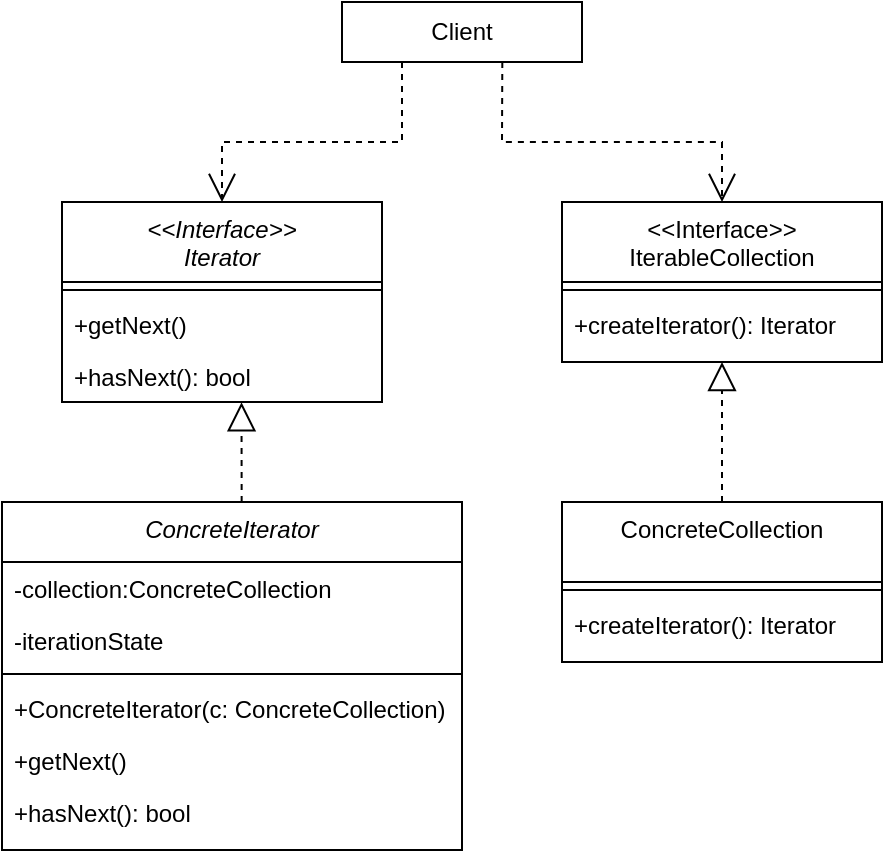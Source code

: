 <mxfile version="24.3.1" type="device">
  <diagram id="C5RBs43oDa-KdzZeNtuy" name="Page-1">
    <mxGraphModel dx="1395" dy="652" grid="1" gridSize="10" guides="1" tooltips="1" connect="1" arrows="1" fold="1" page="1" pageScale="1" pageWidth="827" pageHeight="1169" math="0" shadow="0">
      <root>
        <mxCell id="WIyWlLk6GJQsqaUBKTNV-0" />
        <mxCell id="WIyWlLk6GJQsqaUBKTNV-1" parent="WIyWlLk6GJQsqaUBKTNV-0" />
        <mxCell id="zkfFHV4jXpPFQw0GAbJ--0" value="&lt;&lt;Interface&gt;&gt;&#xa;Iterator&#xa;" style="swimlane;fontStyle=2;align=center;verticalAlign=top;childLayout=stackLayout;horizontal=1;startSize=40;horizontalStack=0;resizeParent=1;resizeLast=0;collapsible=1;marginBottom=0;rounded=0;shadow=0;strokeWidth=1;" parent="WIyWlLk6GJQsqaUBKTNV-1" vertex="1">
          <mxGeometry x="220" y="120" width="160" height="100" as="geometry">
            <mxRectangle x="230" y="140" width="160" height="26" as="alternateBounds" />
          </mxGeometry>
        </mxCell>
        <mxCell id="zkfFHV4jXpPFQw0GAbJ--4" value="" style="line;html=1;strokeWidth=1;align=left;verticalAlign=middle;spacingTop=-1;spacingLeft=3;spacingRight=3;rotatable=0;labelPosition=right;points=[];portConstraint=eastwest;" parent="zkfFHV4jXpPFQw0GAbJ--0" vertex="1">
          <mxGeometry y="40" width="160" height="8" as="geometry" />
        </mxCell>
        <mxCell id="zkfFHV4jXpPFQw0GAbJ--5" value="+getNext()" style="text;align=left;verticalAlign=top;spacingLeft=4;spacingRight=4;overflow=hidden;rotatable=0;points=[[0,0.5],[1,0.5]];portConstraint=eastwest;" parent="zkfFHV4jXpPFQw0GAbJ--0" vertex="1">
          <mxGeometry y="48" width="160" height="26" as="geometry" />
        </mxCell>
        <mxCell id="hxqovlQ2RB-ZrVfFI5Bm-13" value="+hasNext(): bool" style="text;align=left;verticalAlign=top;spacingLeft=4;spacingRight=4;overflow=hidden;rotatable=0;points=[[0,0.5],[1,0.5]];portConstraint=eastwest;" vertex="1" parent="zkfFHV4jXpPFQw0GAbJ--0">
          <mxGeometry y="74" width="160" height="26" as="geometry" />
        </mxCell>
        <mxCell id="hxqovlQ2RB-ZrVfFI5Bm-5" value="&lt;&lt;Interface&gt;&gt;&#xa;IterableCollection&#xa;" style="swimlane;fontStyle=0;align=center;verticalAlign=top;childLayout=stackLayout;horizontal=1;startSize=40;horizontalStack=0;resizeParent=1;resizeLast=0;collapsible=1;marginBottom=0;rounded=0;shadow=0;strokeWidth=1;" vertex="1" parent="WIyWlLk6GJQsqaUBKTNV-1">
          <mxGeometry x="470" y="120" width="160" height="80" as="geometry">
            <mxRectangle x="130" y="380" width="160" height="26" as="alternateBounds" />
          </mxGeometry>
        </mxCell>
        <mxCell id="hxqovlQ2RB-ZrVfFI5Bm-8" value="" style="line;html=1;strokeWidth=1;align=left;verticalAlign=middle;spacingTop=-1;spacingLeft=3;spacingRight=3;rotatable=0;labelPosition=right;points=[];portConstraint=eastwest;" vertex="1" parent="hxqovlQ2RB-ZrVfFI5Bm-5">
          <mxGeometry y="40" width="160" height="8" as="geometry" />
        </mxCell>
        <mxCell id="hxqovlQ2RB-ZrVfFI5Bm-9" value="+createIterator(): Iterator" style="text;align=left;verticalAlign=top;spacingLeft=4;spacingRight=4;overflow=hidden;rotatable=0;points=[[0,0.5],[1,0.5]];portConstraint=eastwest;" vertex="1" parent="hxqovlQ2RB-ZrVfFI5Bm-5">
          <mxGeometry y="48" width="160" height="26" as="geometry" />
        </mxCell>
        <mxCell id="hxqovlQ2RB-ZrVfFI5Bm-10" value="Client" style="rounded=0;whiteSpace=wrap;html=1;" vertex="1" parent="WIyWlLk6GJQsqaUBKTNV-1">
          <mxGeometry x="360" y="20" width="120" height="30" as="geometry" />
        </mxCell>
        <mxCell id="hxqovlQ2RB-ZrVfFI5Bm-11" value="" style="endArrow=open;endSize=12;dashed=1;html=1;rounded=0;exitX=0.25;exitY=1;exitDx=0;exitDy=0;entryX=0.5;entryY=0;entryDx=0;entryDy=0;" edge="1" parent="WIyWlLk6GJQsqaUBKTNV-1" source="hxqovlQ2RB-ZrVfFI5Bm-10" target="zkfFHV4jXpPFQw0GAbJ--0">
          <mxGeometry x="0.292" y="-19" width="160" relative="1" as="geometry">
            <mxPoint x="334" y="80" as="sourcePoint" />
            <mxPoint x="494" y="80" as="targetPoint" />
            <Array as="points">
              <mxPoint x="390" y="90" />
              <mxPoint x="300" y="90" />
            </Array>
            <mxPoint as="offset" />
          </mxGeometry>
        </mxCell>
        <mxCell id="hxqovlQ2RB-ZrVfFI5Bm-12" value="" style="endArrow=open;endSize=12;dashed=1;html=1;rounded=0;exitX=0.668;exitY=0.998;exitDx=0;exitDy=0;exitPerimeter=0;entryX=0.5;entryY=0;entryDx=0;entryDy=0;" edge="1" parent="WIyWlLk6GJQsqaUBKTNV-1" source="hxqovlQ2RB-ZrVfFI5Bm-10" target="hxqovlQ2RB-ZrVfFI5Bm-5">
          <mxGeometry width="160" relative="1" as="geometry">
            <mxPoint x="414" y="80" as="sourcePoint" />
            <mxPoint x="574" y="80" as="targetPoint" />
            <Array as="points">
              <mxPoint x="440" y="90" />
              <mxPoint x="550" y="90" />
            </Array>
          </mxGeometry>
        </mxCell>
        <mxCell id="hxqovlQ2RB-ZrVfFI5Bm-14" value="ConcreteCollection&#xa;" style="swimlane;fontStyle=0;align=center;verticalAlign=top;childLayout=stackLayout;horizontal=1;startSize=40;horizontalStack=0;resizeParent=1;resizeLast=0;collapsible=1;marginBottom=0;rounded=0;shadow=0;strokeWidth=1;" vertex="1" parent="WIyWlLk6GJQsqaUBKTNV-1">
          <mxGeometry x="470" y="270" width="160" height="80" as="geometry">
            <mxRectangle x="130" y="380" width="160" height="26" as="alternateBounds" />
          </mxGeometry>
        </mxCell>
        <mxCell id="hxqovlQ2RB-ZrVfFI5Bm-15" value="" style="line;html=1;strokeWidth=1;align=left;verticalAlign=middle;spacingTop=-1;spacingLeft=3;spacingRight=3;rotatable=0;labelPosition=right;points=[];portConstraint=eastwest;" vertex="1" parent="hxqovlQ2RB-ZrVfFI5Bm-14">
          <mxGeometry y="40" width="160" height="8" as="geometry" />
        </mxCell>
        <mxCell id="hxqovlQ2RB-ZrVfFI5Bm-16" value="+createIterator(): Iterator" style="text;align=left;verticalAlign=top;spacingLeft=4;spacingRight=4;overflow=hidden;rotatable=0;points=[[0,0.5],[1,0.5]];portConstraint=eastwest;" vertex="1" parent="hxqovlQ2RB-ZrVfFI5Bm-14">
          <mxGeometry y="48" width="160" height="26" as="geometry" />
        </mxCell>
        <mxCell id="hxqovlQ2RB-ZrVfFI5Bm-17" value="" style="endArrow=block;dashed=1;endFill=0;endSize=12;html=1;rounded=0;entryX=0.5;entryY=1;entryDx=0;entryDy=0;exitX=0.5;exitY=0;exitDx=0;exitDy=0;" edge="1" parent="WIyWlLk6GJQsqaUBKTNV-1" source="hxqovlQ2RB-ZrVfFI5Bm-14" target="hxqovlQ2RB-ZrVfFI5Bm-5">
          <mxGeometry width="160" relative="1" as="geometry">
            <mxPoint x="430" y="240" as="sourcePoint" />
            <mxPoint x="590" y="240" as="targetPoint" />
          </mxGeometry>
        </mxCell>
        <mxCell id="hxqovlQ2RB-ZrVfFI5Bm-18" value="ConcreteIterator&#xa;" style="swimlane;fontStyle=2;align=center;verticalAlign=top;childLayout=stackLayout;horizontal=1;startSize=30;horizontalStack=0;resizeParent=1;resizeLast=0;collapsible=1;marginBottom=0;rounded=0;shadow=0;strokeWidth=1;" vertex="1" parent="WIyWlLk6GJQsqaUBKTNV-1">
          <mxGeometry x="190" y="270" width="230" height="174" as="geometry">
            <mxRectangle x="230" y="140" width="160" height="26" as="alternateBounds" />
          </mxGeometry>
        </mxCell>
        <mxCell id="hxqovlQ2RB-ZrVfFI5Bm-22" value="-collection:ConcreteCollection&#xa;&#xa;&#xa;" style="text;align=left;verticalAlign=top;spacingLeft=4;spacingRight=4;overflow=hidden;rotatable=0;points=[[0,0.5],[1,0.5]];portConstraint=eastwest;" vertex="1" parent="hxqovlQ2RB-ZrVfFI5Bm-18">
          <mxGeometry y="30" width="230" height="26" as="geometry" />
        </mxCell>
        <mxCell id="hxqovlQ2RB-ZrVfFI5Bm-23" value="-iterationState&#xa;&#xa;&#xa;" style="text;align=left;verticalAlign=top;spacingLeft=4;spacingRight=4;overflow=hidden;rotatable=0;points=[[0,0.5],[1,0.5]];portConstraint=eastwest;" vertex="1" parent="hxqovlQ2RB-ZrVfFI5Bm-18">
          <mxGeometry y="56" width="230" height="26" as="geometry" />
        </mxCell>
        <mxCell id="hxqovlQ2RB-ZrVfFI5Bm-19" value="" style="line;html=1;strokeWidth=1;align=left;verticalAlign=middle;spacingTop=-1;spacingLeft=3;spacingRight=3;rotatable=0;labelPosition=right;points=[];portConstraint=eastwest;" vertex="1" parent="hxqovlQ2RB-ZrVfFI5Bm-18">
          <mxGeometry y="82" width="230" height="8" as="geometry" />
        </mxCell>
        <mxCell id="hxqovlQ2RB-ZrVfFI5Bm-24" value="+ConcreteIterator(c: ConcreteCollection)" style="text;align=left;verticalAlign=top;spacingLeft=4;spacingRight=4;overflow=hidden;rotatable=0;points=[[0,0.5],[1,0.5]];portConstraint=eastwest;" vertex="1" parent="hxqovlQ2RB-ZrVfFI5Bm-18">
          <mxGeometry y="90" width="230" height="26" as="geometry" />
        </mxCell>
        <mxCell id="hxqovlQ2RB-ZrVfFI5Bm-20" value="+getNext()" style="text;align=left;verticalAlign=top;spacingLeft=4;spacingRight=4;overflow=hidden;rotatable=0;points=[[0,0.5],[1,0.5]];portConstraint=eastwest;" vertex="1" parent="hxqovlQ2RB-ZrVfFI5Bm-18">
          <mxGeometry y="116" width="230" height="26" as="geometry" />
        </mxCell>
        <mxCell id="hxqovlQ2RB-ZrVfFI5Bm-21" value="+hasNext(): bool" style="text;align=left;verticalAlign=top;spacingLeft=4;spacingRight=4;overflow=hidden;rotatable=0;points=[[0,0.5],[1,0.5]];portConstraint=eastwest;" vertex="1" parent="hxqovlQ2RB-ZrVfFI5Bm-18">
          <mxGeometry y="142" width="230" height="26" as="geometry" />
        </mxCell>
        <mxCell id="hxqovlQ2RB-ZrVfFI5Bm-25" value="" style="endArrow=block;dashed=1;endFill=0;endSize=12;html=1;rounded=0;exitX=0.521;exitY=0;exitDx=0;exitDy=0;entryX=0.561;entryY=1.006;entryDx=0;entryDy=0;entryPerimeter=0;exitPerimeter=0;" edge="1" parent="WIyWlLk6GJQsqaUBKTNV-1" source="hxqovlQ2RB-ZrVfFI5Bm-18" target="hxqovlQ2RB-ZrVfFI5Bm-13">
          <mxGeometry width="160" relative="1" as="geometry">
            <mxPoint x="310" y="250" as="sourcePoint" />
            <mxPoint x="470" y="250" as="targetPoint" />
          </mxGeometry>
        </mxCell>
      </root>
    </mxGraphModel>
  </diagram>
</mxfile>
